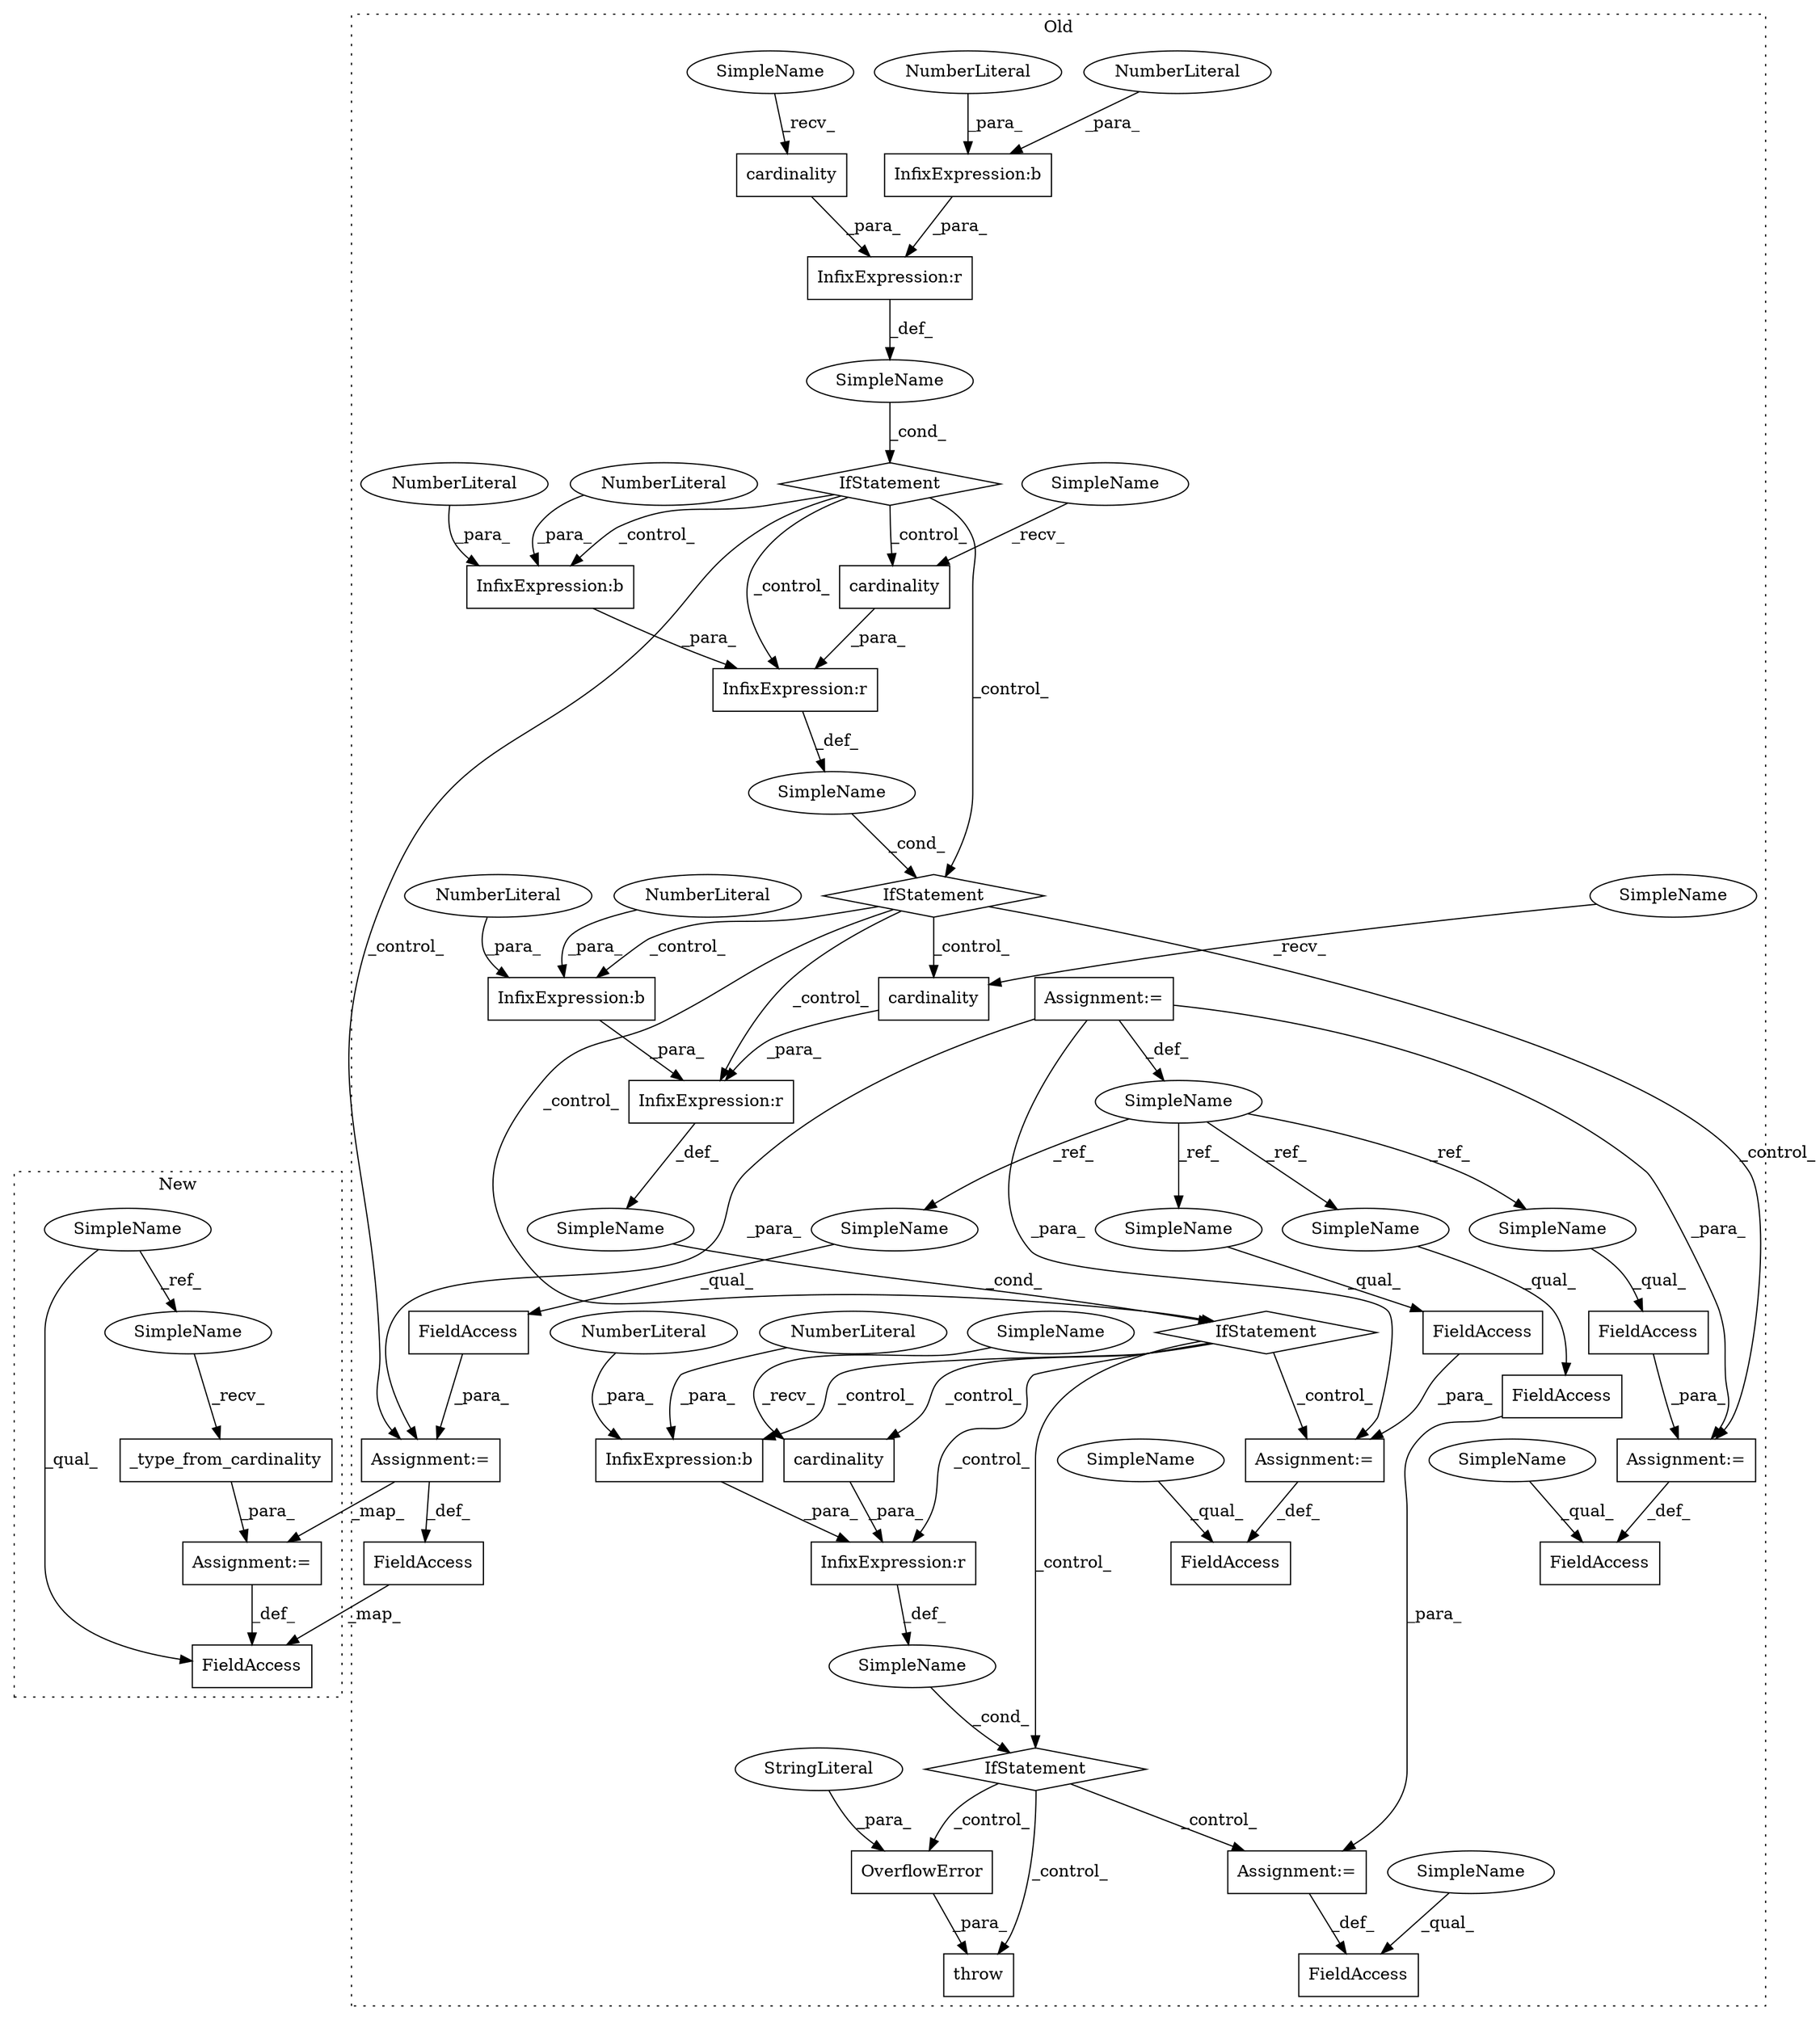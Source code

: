 digraph G {
subgraph cluster0 {
1 [label="cardinality" a="32" s="10798" l="13" shape="box"];
3 [label="SimpleName" a="42" s="" l="" shape="ellipse"];
4 [label="throw" a="53" s="10877" l="6" shape="box"];
5 [label="InfixExpression:b" a="27" s="10732" l="3" shape="box"];
6 [label="InfixExpression:b" a="27" s="10648" l="3" shape="box"];
7 [label="NumberLiteral" a="34" s="10651" l="2" shape="ellipse"];
8 [label="NumberLiteral" a="34" s="10647" l="1" shape="ellipse"];
9 [label="NumberLiteral" a="34" s="10731" l="1" shape="ellipse"];
10 [label="NumberLiteral" a="34" s="10735" l="2" shape="ellipse"];
11 [label="InfixExpression:b" a="27" s="10816" l="3" shape="box"];
12 [label="InfixExpression:b" a="27" s="10566" l="3" shape="box"];
13 [label="NumberLiteral" a="34" s="10819" l="2" shape="ellipse"];
14 [label="NumberLiteral" a="34" s="10815" l="1" shape="ellipse"];
15 [label="NumberLiteral" a="34" s="10565" l="1" shape="ellipse"];
16 [label="NumberLiteral" a="34" s="10569" l="1" shape="ellipse"];
17 [label="SimpleName" a="42" s="" l="" shape="ellipse"];
18 [label="OverflowError" a="32" s="10883,10952" l="14,1" shape="box"];
19 [label="InfixExpression:r" a="27" s="10811" l="3" shape="box"];
20 [label="InfixExpression:r" a="27" s="10561" l="3" shape="box"];
21 [label="InfixExpression:r" a="27" s="10727" l="3" shape="box"];
22 [label="InfixExpression:r" a="27" s="10643" l="3" shape="box"];
24 [label="FieldAccess" a="22" s="10664" l="10" shape="box"];
25 [label="FieldAccess" a="22" s="10832" l="10" shape="box"];
26 [label="FieldAccess" a="22" s="10748" l="10" shape="box"];
27 [label="IfStatement" a="25" s="10789,10822" l="4,2" shape="diamond"];
28 [label="SimpleName" a="42" s="" l="" shape="ellipse"];
29 [label="IfStatement" a="25" s="10621,10654" l="4,2" shape="diamond"];
30 [label="SimpleName" a="42" s="" l="" shape="ellipse"];
31 [label="IfStatement" a="25" s="10705,10738" l="4,2" shape="diamond"];
32 [label="Assignment:=" a="7" s="10842" l="1" shape="box"];
33 [label="FieldAccess" a="22" s="10843" l="12" shape="box"];
34 [label="SimpleName" a="42" s="10336" l="5" shape="ellipse"];
35 [label="FieldAccess" a="22" s="10675" l="12" shape="box"];
36 [label="FieldAccess" a="22" s="10592" l="11" shape="box"];
37 [label="FieldAccess" a="22" s="10759" l="12" shape="box"];
38 [label="IfStatement" a="25" s="10539,10571" l="4,2" shape="diamond"];
39 [label="StringLiteral" a="45" s="10897" l="55" shape="ellipse"];
40 [label="Assignment:=" a="7" s="10674" l="1" shape="box"];
41 [label="Assignment:=" a="7" s="10758" l="1" shape="box"];
42 [label="cardinality" a="32" s="10548" l="13" shape="box"];
44 [label="FieldAccess" a="22" s="10581" l="10" shape="box"];
45 [label="cardinality" a="32" s="10630" l="13" shape="box"];
47 [label="Assignment:=" a="7" s="10591" l="1" shape="box"];
48 [label="cardinality" a="32" s="10714" l="13" shape="box"];
49 [label="Assignment:=" a="7" s="10336" l="5" shape="box"];
51 [label="SimpleName" a="42" s="10843" l="5" shape="ellipse"];
52 [label="SimpleName" a="42" s="10592" l="5" shape="ellipse"];
53 [label="SimpleName" a="42" s="10759" l="5" shape="ellipse"];
54 [label="SimpleName" a="42" s="10675" l="5" shape="ellipse"];
55 [label="SimpleName" a="42" s="10832" l="4" shape="ellipse"];
56 [label="SimpleName" a="42" s="10543" l="4" shape="ellipse"];
57 [label="SimpleName" a="42" s="10625" l="4" shape="ellipse"];
58 [label="SimpleName" a="42" s="10793" l="4" shape="ellipse"];
59 [label="SimpleName" a="42" s="10748" l="4" shape="ellipse"];
60 [label="SimpleName" a="42" s="10709" l="4" shape="ellipse"];
61 [label="SimpleName" a="42" s="10664" l="4" shape="ellipse"];
label = "Old";
style="dotted";
}
subgraph cluster1 {
2 [label="_type_from_cardinality" a="32" s="10688" l="24" shape="box"];
23 [label="SimpleName" a="42" s="10437" l="4" shape="ellipse"];
43 [label="FieldAccess" a="22" s="10672" l="10" shape="box"];
46 [label="Assignment:=" a="7" s="10682" l="1" shape="box"];
50 [label="SimpleName" a="42" s="10683" l="4" shape="ellipse"];
label = "New";
style="dotted";
}
1 -> 19 [label="_para_"];
2 -> 46 [label="_para_"];
3 -> 38 [label="_cond_"];
5 -> 21 [label="_para_"];
6 -> 22 [label="_para_"];
7 -> 6 [label="_para_"];
8 -> 6 [label="_para_"];
9 -> 5 [label="_para_"];
10 -> 5 [label="_para_"];
11 -> 19 [label="_para_"];
12 -> 20 [label="_para_"];
13 -> 11 [label="_para_"];
14 -> 11 [label="_para_"];
15 -> 12 [label="_para_"];
16 -> 12 [label="_para_"];
17 -> 27 [label="_cond_"];
18 -> 4 [label="_para_"];
19 -> 17 [label="_def_"];
20 -> 3 [label="_def_"];
21 -> 28 [label="_def_"];
22 -> 30 [label="_def_"];
23 -> 50 [label="_ref_"];
23 -> 43 [label="_qual_"];
27 -> 4 [label="_control_"];
27 -> 18 [label="_control_"];
27 -> 32 [label="_control_"];
28 -> 31 [label="_cond_"];
29 -> 31 [label="_control_"];
29 -> 21 [label="_control_"];
29 -> 40 [label="_control_"];
29 -> 48 [label="_control_"];
29 -> 5 [label="_control_"];
30 -> 29 [label="_cond_"];
31 -> 11 [label="_control_"];
31 -> 19 [label="_control_"];
31 -> 27 [label="_control_"];
31 -> 1 [label="_control_"];
31 -> 41 [label="_control_"];
32 -> 25 [label="_def_"];
33 -> 32 [label="_para_"];
34 -> 52 [label="_ref_"];
34 -> 51 [label="_ref_"];
34 -> 53 [label="_ref_"];
34 -> 54 [label="_ref_"];
35 -> 40 [label="_para_"];
36 -> 47 [label="_para_"];
37 -> 41 [label="_para_"];
38 -> 47 [label="_control_"];
38 -> 45 [label="_control_"];
38 -> 22 [label="_control_"];
38 -> 29 [label="_control_"];
38 -> 6 [label="_control_"];
39 -> 18 [label="_para_"];
40 -> 24 [label="_def_"];
41 -> 26 [label="_def_"];
42 -> 20 [label="_para_"];
44 -> 43 [label="_map_"];
45 -> 22 [label="_para_"];
46 -> 43 [label="_def_"];
47 -> 46 [label="_map_"];
47 -> 44 [label="_def_"];
48 -> 21 [label="_para_"];
49 -> 47 [label="_para_"];
49 -> 41 [label="_para_"];
49 -> 40 [label="_para_"];
49 -> 34 [label="_def_"];
50 -> 2 [label="_recv_"];
51 -> 33 [label="_qual_"];
52 -> 36 [label="_qual_"];
53 -> 37 [label="_qual_"];
54 -> 35 [label="_qual_"];
55 -> 25 [label="_qual_"];
56 -> 42 [label="_recv_"];
57 -> 45 [label="_recv_"];
58 -> 1 [label="_recv_"];
59 -> 26 [label="_qual_"];
60 -> 48 [label="_recv_"];
61 -> 24 [label="_qual_"];
}